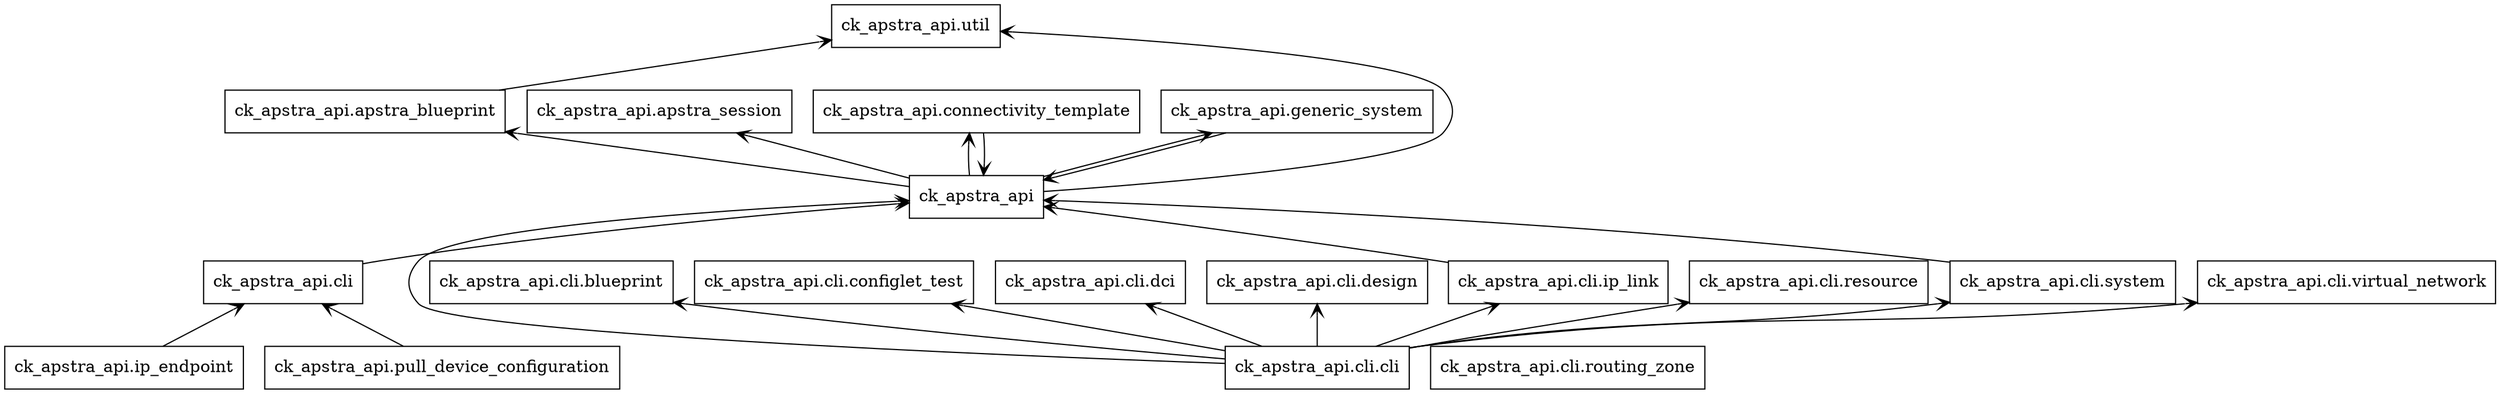 digraph "packages" {
rankdir=BT
charset="utf-8"
"ck_apstra_api" [color="black", label=<ck_apstra_api>, shape="box", style="solid"];
"ck_apstra_api.apstra_blueprint" [color="black", label=<ck_apstra_api.apstra_blueprint>, shape="box", style="solid"];
"ck_apstra_api.apstra_session" [color="black", label=<ck_apstra_api.apstra_session>, shape="box", style="solid"];
"ck_apstra_api.cli" [color="black", label=<ck_apstra_api.cli>, shape="box", style="solid"];
"ck_apstra_api.cli.blueprint" [color="black", label=<ck_apstra_api.cli.blueprint>, shape="box", style="solid"];
"ck_apstra_api.cli.cli" [color="black", label=<ck_apstra_api.cli.cli>, shape="box", style="solid"];
"ck_apstra_api.cli.configlet_test" [color="black", label=<ck_apstra_api.cli.configlet_test>, shape="box", style="solid"];
"ck_apstra_api.cli.dci" [color="black", label=<ck_apstra_api.cli.dci>, shape="box", style="solid"];
"ck_apstra_api.cli.design" [color="black", label=<ck_apstra_api.cli.design>, shape="box", style="solid"];
"ck_apstra_api.cli.ip_link" [color="black", label=<ck_apstra_api.cli.ip_link>, shape="box", style="solid"];
"ck_apstra_api.cli.resource" [color="black", label=<ck_apstra_api.cli.resource>, shape="box", style="solid"];
"ck_apstra_api.cli.routing_zone" [color="black", label=<ck_apstra_api.cli.routing_zone>, shape="box", style="solid"];
"ck_apstra_api.cli.system" [color="black", label=<ck_apstra_api.cli.system>, shape="box", style="solid"];
"ck_apstra_api.cli.virtual_network" [color="black", label=<ck_apstra_api.cli.virtual_network>, shape="box", style="solid"];
"ck_apstra_api.connectivity_template" [color="black", label=<ck_apstra_api.connectivity_template>, shape="box", style="solid"];
"ck_apstra_api.generic_system" [color="black", label=<ck_apstra_api.generic_system>, shape="box", style="solid"];
"ck_apstra_api.ip_endpoint" [color="black", label=<ck_apstra_api.ip_endpoint>, shape="box", style="solid"];
"ck_apstra_api.pull_device_configuration" [color="black", label=<ck_apstra_api.pull_device_configuration>, shape="box", style="solid"];
"ck_apstra_api.util" [color="black", label=<ck_apstra_api.util>, shape="box", style="solid"];
"ck_apstra_api" -> "ck_apstra_api.apstra_blueprint" [arrowhead="open", arrowtail="none"];
"ck_apstra_api" -> "ck_apstra_api.apstra_session" [arrowhead="open", arrowtail="none"];
"ck_apstra_api" -> "ck_apstra_api.connectivity_template" [arrowhead="open", arrowtail="none"];
"ck_apstra_api" -> "ck_apstra_api.generic_system" [arrowhead="open", arrowtail="none"];
"ck_apstra_api" -> "ck_apstra_api.util" [arrowhead="open", arrowtail="none"];
"ck_apstra_api.apstra_blueprint" -> "ck_apstra_api.util" [arrowhead="open", arrowtail="none"];
"ck_apstra_api.cli" -> "ck_apstra_api" [arrowhead="open", arrowtail="none"];
"ck_apstra_api.cli.cli" -> "ck_apstra_api" [arrowhead="open", arrowtail="none"];
"ck_apstra_api.cli.cli" -> "ck_apstra_api.cli.blueprint" [arrowhead="open", arrowtail="none"];
"ck_apstra_api.cli.cli" -> "ck_apstra_api.cli.configlet_test" [arrowhead="open", arrowtail="none"];
"ck_apstra_api.cli.cli" -> "ck_apstra_api.cli.dci" [arrowhead="open", arrowtail="none"];
"ck_apstra_api.cli.cli" -> "ck_apstra_api.cli.design" [arrowhead="open", arrowtail="none"];
"ck_apstra_api.cli.cli" -> "ck_apstra_api.cli.ip_link" [arrowhead="open", arrowtail="none"];
"ck_apstra_api.cli.cli" -> "ck_apstra_api.cli.resource" [arrowhead="open", arrowtail="none"];
"ck_apstra_api.cli.cli" -> "ck_apstra_api.cli.system" [arrowhead="open", arrowtail="none"];
"ck_apstra_api.cli.cli" -> "ck_apstra_api.cli.virtual_network" [arrowhead="open", arrowtail="none"];
"ck_apstra_api.cli.ip_link" -> "ck_apstra_api" [arrowhead="open", arrowtail="none"];
"ck_apstra_api.cli.system" -> "ck_apstra_api" [arrowhead="open", arrowtail="none"];
"ck_apstra_api.connectivity_template" -> "ck_apstra_api" [arrowhead="open", arrowtail="none"];
"ck_apstra_api.generic_system" -> "ck_apstra_api" [arrowhead="open", arrowtail="none"];
"ck_apstra_api.ip_endpoint" -> "ck_apstra_api.cli" [arrowhead="open", arrowtail="none"];
"ck_apstra_api.pull_device_configuration" -> "ck_apstra_api.cli" [arrowhead="open", arrowtail="none"];
}
